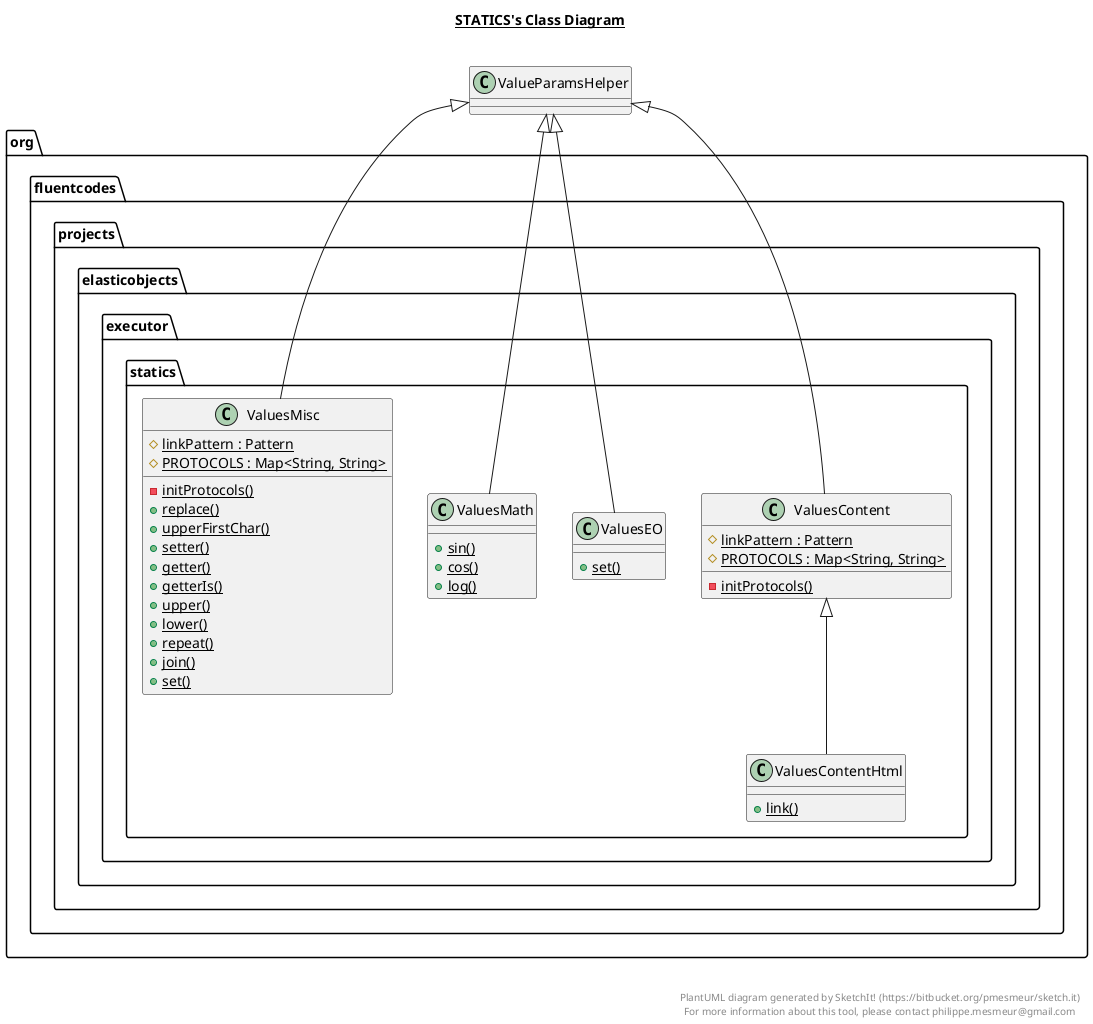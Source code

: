 @startuml

title __STATICS's Class Diagram__\n

  package org.fluentcodes.projects.elasticobjects {
    package org.fluentcodes.projects.elasticobjects.executor {
      package org.fluentcodes.projects.elasticobjects.executor.statics {
        class ValuesContent {
            {static} # linkPattern : Pattern
            {static} # PROTOCOLS : Map<String, String>
            {static} - initProtocols()
        }
      }
    }
  }
  

  package org.fluentcodes.projects.elasticobjects {
    package org.fluentcodes.projects.elasticobjects.executor {
      package org.fluentcodes.projects.elasticobjects.executor.statics {
        class ValuesContentHtml {
            {static} + link()
        }
      }
    }
  }
  

  package org.fluentcodes.projects.elasticobjects {
    package org.fluentcodes.projects.elasticobjects.executor {
      package org.fluentcodes.projects.elasticobjects.executor.statics {
        class ValuesEO {
            {static} + set()
        }
      }
    }
  }
  

  package org.fluentcodes.projects.elasticobjects {
    package org.fluentcodes.projects.elasticobjects.executor {
      package org.fluentcodes.projects.elasticobjects.executor.statics {
        class ValuesMath {
            {static} + sin()
            {static} + cos()
            {static} + log()
        }
      }
    }
  }
  

  package org.fluentcodes.projects.elasticobjects {
    package org.fluentcodes.projects.elasticobjects.executor {
      package org.fluentcodes.projects.elasticobjects.executor.statics {
        class ValuesMisc {
            {static} # linkPattern : Pattern
            {static} # PROTOCOLS : Map<String, String>
            {static} - initProtocols()
            {static} + replace()
            {static} + upperFirstChar()
            {static} + setter()
            {static} + getter()
            {static} + getterIs()
            {static} + upper()
            {static} + lower()
            {static} + repeat()
            {static} + join()
            {static} + set()
        }
      }
    }
  }
  

  ValuesContent -up-|> ValueParamsHelper
  ValuesContentHtml -up-|> ValuesContent
  ValuesEO -up-|> ValueParamsHelper
  ValuesMath -up-|> ValueParamsHelper
  ValuesMisc -up-|> ValueParamsHelper


right footer


PlantUML diagram generated by SketchIt! (https://bitbucket.org/pmesmeur/sketch.it)
For more information about this tool, please contact philippe.mesmeur@gmail.com
endfooter

@enduml
